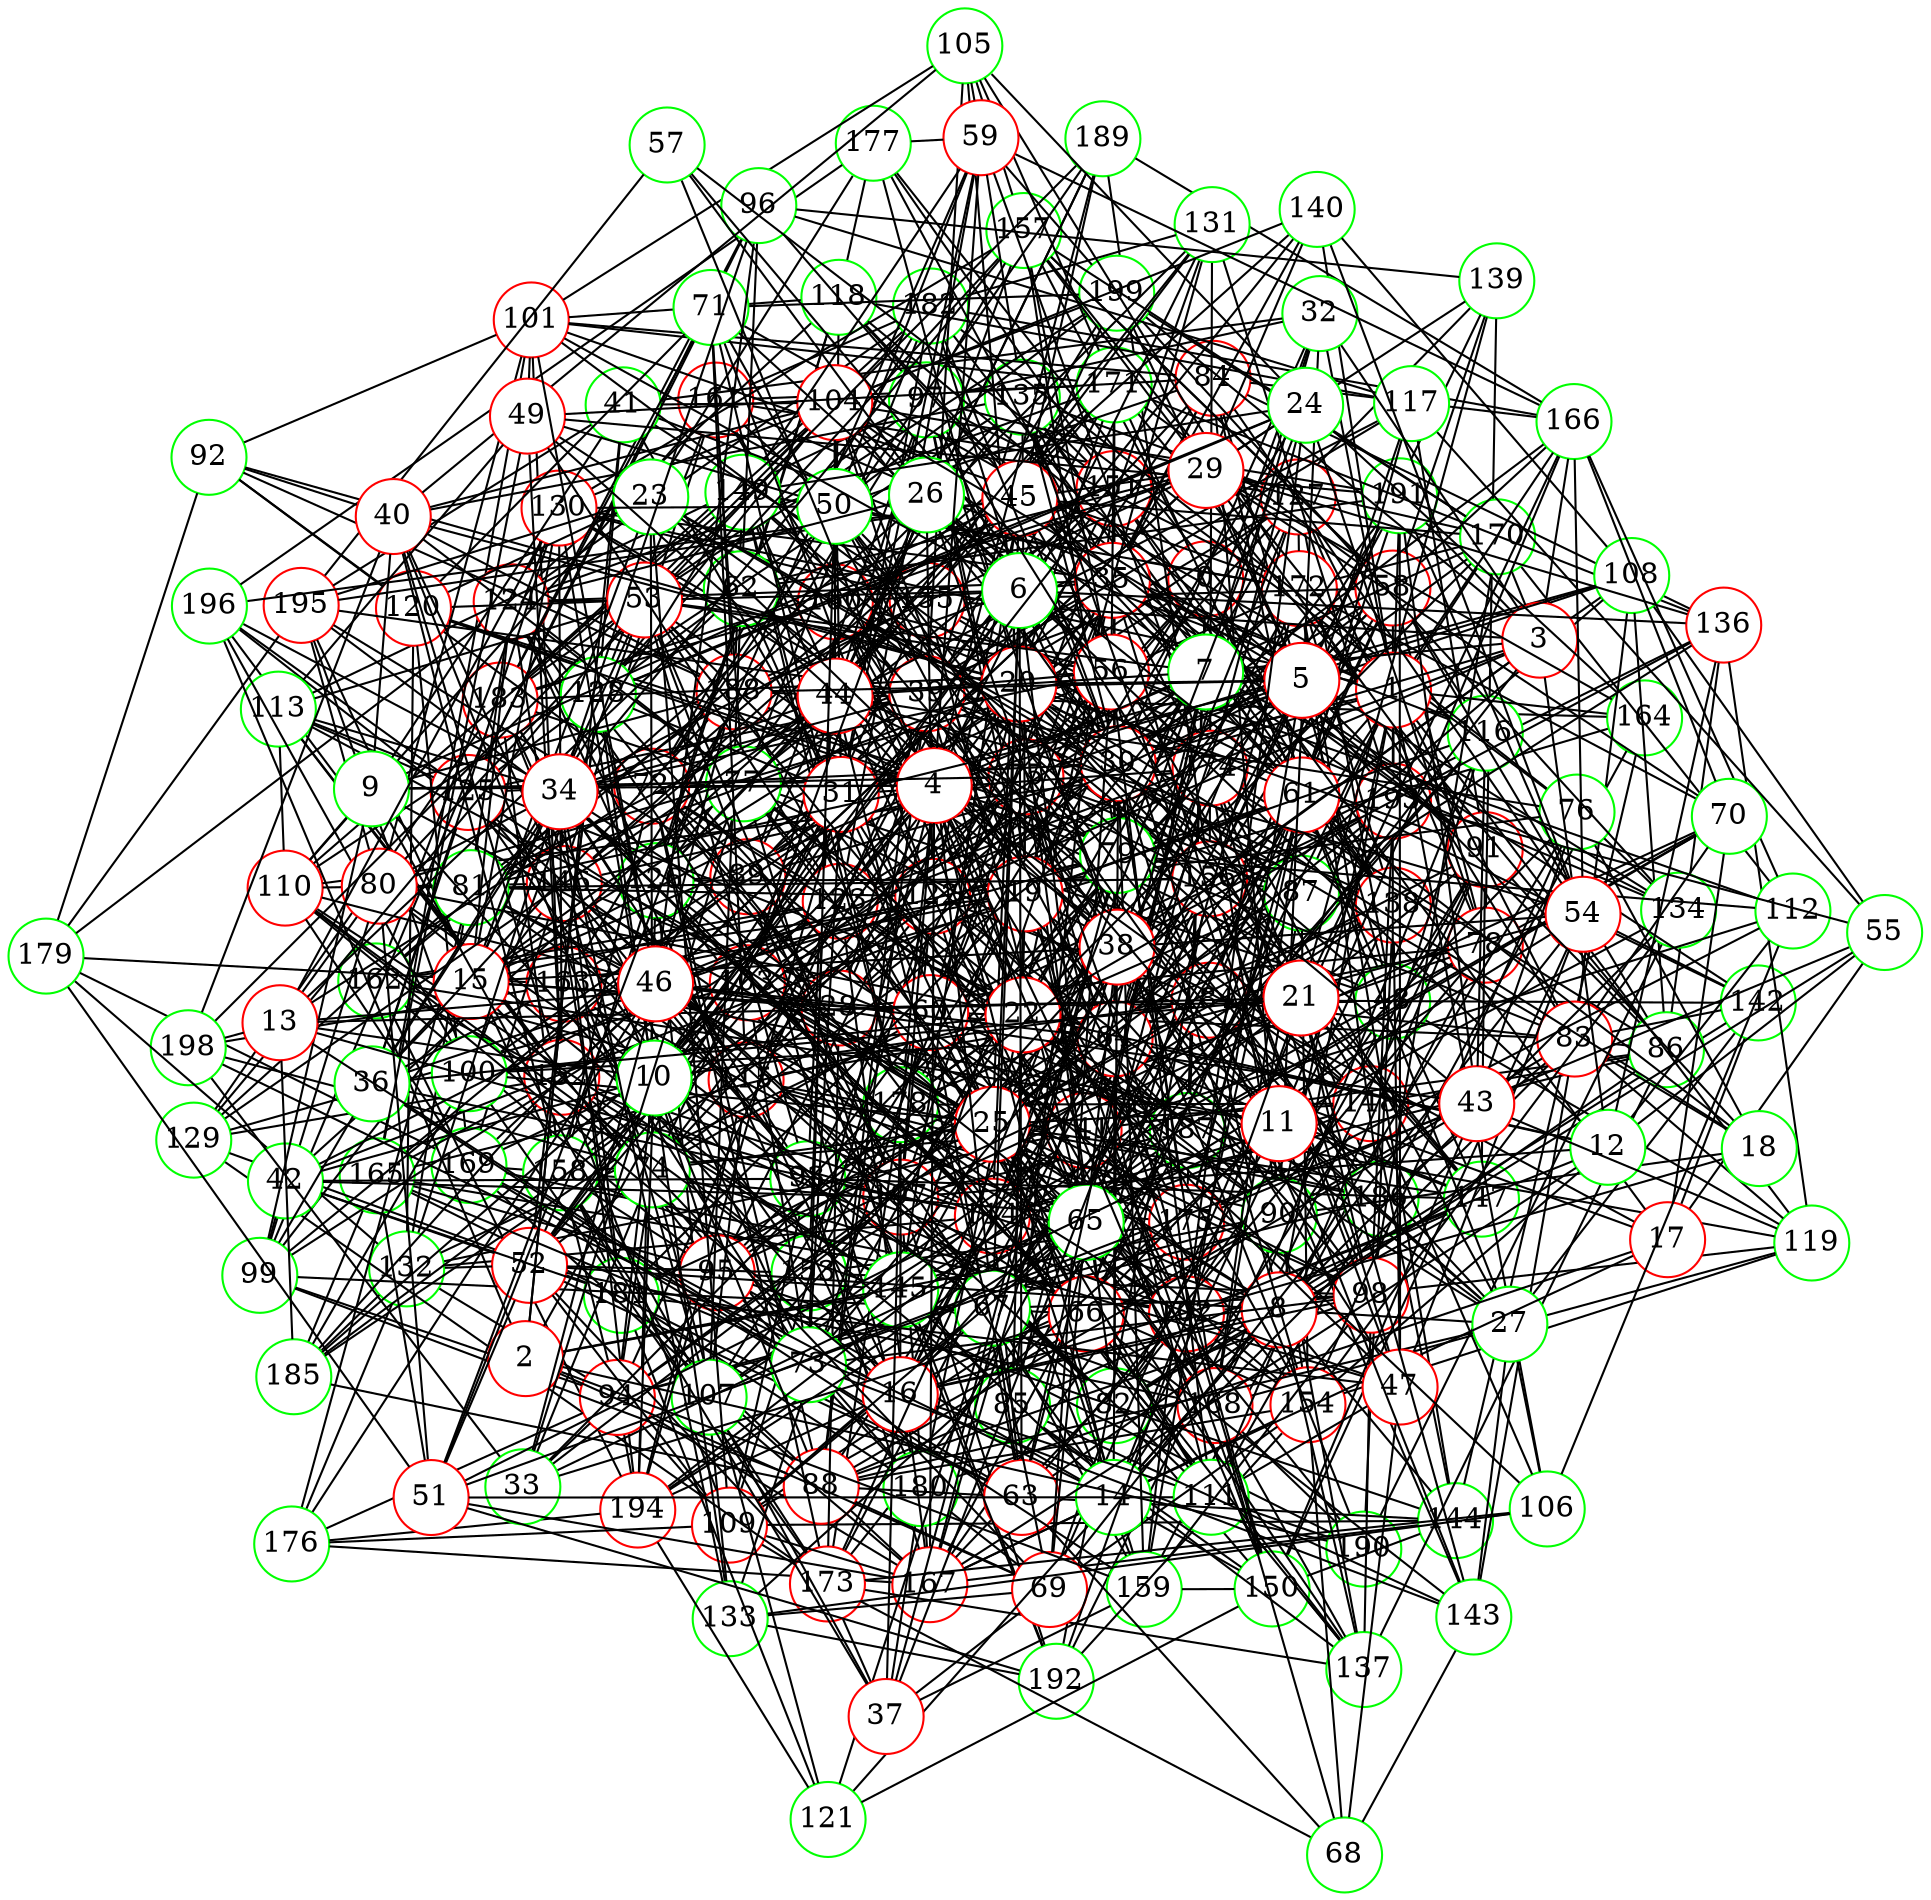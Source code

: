 graph {
graph ["layout"="fdp"]
node ["style"="filled","fillcolor"="white","fixedsize"="true","shape"="circle"]
"0" ["color"="red"]
"48" ["color"="green"]
"192" ["color"="green"]
"197" ["color"="red"]
"78" ["color"="red"]
"139" ["color"="green"]
"156" ["color"="red"]
"160" ["color"="red"]
"161" ["color"="red"]
"182" ["color"="green"]
"183" ["color"="red"]
"169" ["color"="green"]
"179" ["color"="green"]
"195" ["color"="red"]
"175" ["color"="red"]
"178" ["color"="green"]
"171" ["color"="green"]
"187" ["color"="green"]
"194" ["color"="red"]
"191" ["color"="green"]
"162" ["color"="green"]
"174" ["color"="red"]
"177" ["color"="green"]
"193" ["color"="red"]
"196" ["color"="green"]
"186" ["color"="green"]
"189" ["color"="green"]
"114" ["color"="red"]
"163" ["color"="red"]
"198" ["color"="green"]
"132" ["color"="green"]
"176" ["color"="green"]
"167" ["color"="red"]
"181" ["color"="green"]
"185" ["color"="green"]
"141" ["color"="red"]
"150" ["color"="green"]
"168" ["color"="red"]
"190" ["color"="green"]
"159" ["color"="green"]
"154" ["color"="red"]
"158" ["color"="green"]
"173" ["color"="red"]
"137" ["color"="green"]
"184" ["color"="red"]
"148" ["color"="red"]
"155" ["color"="red"]
"199" ["color"="green"]
"93" ["color"="green"]
"109" ["color"="red"]
"144" ["color"="green"]
"164" ["color"="green"]
"188" ["color"="red"]
"172" ["color"="red"]
"152" ["color"="red"]
"165" ["color"="green"]
"180" ["color"="green"]
"153" ["color"="green"]
"122" ["color"="red"]
"127" ["color"="red"]
"135" ["color"="green"]
"138" ["color"="red"]
"151" ["color"="red"]
"157" ["color"="green"]
"170" ["color"="green"]
"146" ["color"="red"]
"147" ["color"="green"]
"82" ["color"="green"]
"102" ["color"="red"]
"119" ["color"="green"]
"136" ["color"="red"]
"142" ["color"="green"]
"125" ["color"="red"]
"84" ["color"="red"]
"101" ["color"="red"]
"105" ["color"="green"]
"118" ["color"="green"]
"124" ["color"="red"]
"130" ["color"="red"]
"126" ["color"="green"]
"133" ["color"="green"]
"166" ["color"="green"]
"89" ["color"="red"]
"97" ["color"="green"]
"103" ["color"="red"]
"129" ["color"="green"]
"113" ["color"="green"]
"99" ["color"="green"]
"123" ["color"="red"]
"149" ["color"="green"]
"90" ["color"="green"]
"115" ["color"="red"]
"91" ["color"="red"]
"111" ["color"="green"]
"117" ["color"="green"]
"94" ["color"="red"]
"58" ["color"="red"]
"116" ["color"="green"]
"85" ["color"="green"]
"143" ["color"="green"]
"88" ["color"="red"]
"98" ["color"="red"]
"86" ["color"="green"]
"108" ["color"="green"]
"140" ["color"="green"]
"95" ["color"="red"]
"72" ["color"="red"]
"75" ["color"="red"]
"87" ["color"="green"]
"120" ["color"="red"]
"92" ["color"="green"]
"28" ["color"="red"]
"83" ["color"="red"]
"60" ["color"="red"]
"64" ["color"="red"]
"100" ["color"="green"]
"66" ["color"="red"]
"76" ["color"="green"]
"134" ["color"="green"]
"131" ["color"="green"]
"74" ["color"="green"]
"110" ["color"="red"]
"145" ["color"="green"]
"121" ["color"="green"]
"62" ["color"="green"]
"96" ["color"="green"]
"107" ["color"="green"]
"63" ["color"="red"]
"67" ["color"="green"]
"69" ["color"="red"]
"80" ["color"="red"]
"68" ["color"="green"]
"1" ["color"="red"]
"32" ["color"="green"]
"41" ["color"="green"]
"128" ["color"="green"]
"104" ["color"="red"]
"35" ["color"="red"]
"77" ["color"="green"]
"61" ["color"="red"]
"79" ["color"="green"]
"112" ["color"="green"]
"71" ["color"="green"]
"8" ["color"="red"]
"14" ["color"="green"]
"17" ["color"="red"]
"19" ["color"="red"]
"39" ["color"="red"]
"52" ["color"="red"]
"42" ["color"="green"]
"27" ["color"="green"]
"106" ["color"="green"]
"70" ["color"="green"]
"55" ["color"="green"]
"25" ["color"="red"]
"45" ["color"="red"]
"31" ["color"="red"]
"73" ["color"="green"]
"53" ["color"="red"]
"56" ["color"="red"]
"57" ["color"="green"]
"59" ["color"="red"]
"30" ["color"="red"]
"16" ["color"="red"]
"18" ["color"="green"]
"20" ["color"="red"]
"40" ["color"="red"]
"81" ["color"="green"]
"2" ["color"="red"]
"3" ["color"="red"]
"65" ["color"="green"]
"7" ["color"="green"]
"44" ["color"="red"]
"54" ["color"="red"]
"15" ["color"="red"]
"36" ["color"="green"]
"38" ["color"="red"]
"47" ["color"="red"]
"49" ["color"="red"]
"50" ["color"="green"]
"23" ["color"="green"]
"22" ["color"="red"]
"12" ["color"="green"]
"26" ["color"="green"]
"4" ["color"="red"]
"9" ["color"="green"]
"5" ["color"="red"]
"29" ["color"="red"]
"6" ["color"="green"]
"10" ["color"="green"]
"13" ["color"="red"]
"11" ["color"="red"]
"33" ["color"="green"]
"21" ["color"="red"]
"24" ["color"="green"]
"34" ["color"="red"]
"37" ["color"="red"]
"43" ["color"="red"]
"46" ["color"="red"]
"51" ["color"="red"]
"0" -- "48"
"0" -- "115"
"0" -- "163"
"0" -- "135"
"0" -- "72"
"0" -- "153"
"0" -- "138"
"0" -- "139"
"0" -- "187"
"0" -- "28"
"0" -- "157"
"0" -- "175"
"48" -- "192"
"48" -- "78"
"48" -- "82"
"48" -- "147"
"48" -- "84"
"48" -- "119"
"48" -- "183"
"48" -- "58"
"48" -- "91"
"48" -- "188"
"48" -- "127"
"192" -- "197"
"78" -- "139"
"78" -- "114"
"78" -- "184"
"78" -- "155"
"78" -- "93"
"78" -- "127"
"78" -- "159"
"139" -- "156"
"156" -- "160"
"156" -- "192"
"156" -- "174"
"156" -- "189"
"160" -- "161"
"160" -- "162"
"160" -- "183"
"161" -- "182"
"161" -- "169"
"161" -- "171"
"161" -- "187"
"182" -- "183"
"169" -- "179"
"169" -- "175"
"179" -- "195"
"175" -- "178"
"187" -- "194"
"187" -- "197"
"187" -- "191"
"162" -- "194"
"174" -- "177"
"174" -- "178"
"174" -- "186"
"177" -- "193"
"177" -- "196"
"114" -- "163"
"114" -- "132"
"114" -- "137"
"114" -- "148"
"114" -- "156"
"114" -- "159"
"163" -- "198"
"163" -- "179"
"132" -- "176"
"132" -- "193"
"132" -- "179"
"132" -- "167"
"132" -- "183"
"132" -- "185"
"132" -- "141"
"176" -- "194"
"167" -- "197"
"167" -- "175"
"167" -- "176"
"167" -- "181"
"181" -- "195"
"141" -- "175"
"141" -- "150"
"141" -- "154"
"141" -- "186"
"141" -- "156"
"141" -- "158"
"150" -- "168"
"150" -- "159"
"168" -- "190"
"159" -- "175"
"154" -- "192"
"154" -- "167"
"154" -- "174"
"158" -- "168"
"158" -- "173"
"158" -- "183"
"173" -- "187"
"137" -- "178"
"137" -- "168"
"137" -- "184"
"137" -- "173"
"148" -- "178"
"155" -- "199"
"93" -- "160"
"93" -- "167"
"93" -- "109"
"93" -- "114"
"93" -- "146"
"93" -- "147"
"93" -- "183"
"109" -- "167"
"109" -- "173"
"109" -- "175"
"109" -- "144"
"109" -- "176"
"109" -- "152"
"109" -- "122"
"109" -- "187"
"144" -- "148"
"144" -- "164"
"144" -- "150"
"144" -- "167"
"144" -- "172"
"164" -- "186"
"164" -- "188"
"172" -- "186"
"152" -- "162"
"152" -- "196"
"152" -- "165"
"152" -- "180"
"152" -- "153"
"152" -- "185"
"152" -- "154"
"165" -- "185"
"180" -- "181"
"153" -- "160"
"153" -- "175"
"153" -- "190"
"122" -- "197"
"122" -- "168"
"122" -- "172"
"122" -- "173"
"122" -- "184"
"122" -- "187"
"122" -- "189"
"122" -- "158"
"122" -- "127"
"122" -- "159"
"127" -- "161"
"127" -- "135"
"127" -- "172"
"127" -- "141"
"127" -- "157"
"135" -- "138"
"135" -- "184"
"138" -- "172"
"138" -- "178"
"138" -- "182"
"138" -- "151"
"138" -- "153"
"138" -- "156"
"138" -- "190"
"151" -- "177"
"151" -- "171"
"157" -- "170"
"170" -- "199"
"170" -- "172"
"146" -- "194"
"146" -- "196"
"146" -- "197"
"146" -- "154"
"146" -- "187"
"147" -- "156"
"82" -- "163"
"82" -- "197"
"82" -- "102"
"82" -- "168"
"82" -- "142"
"82" -- "147"
"82" -- "150"
"82" -- "151"
"82" -- "125"
"102" -- "165"
"102" -- "167"
"102" -- "169"
"102" -- "141"
"102" -- "147"
"102" -- "119"
"119" -- "136"
"119" -- "168"
"119" -- "154"
"119" -- "187"
"136" -- "171"
"136" -- "156"
"142" -- "184"
"142" -- "155"
"125" -- "196"
"125" -- "153"
"84" -- "101"
"84" -- "166"
"84" -- "136"
"84" -- "89"
"84" -- "90"
"84" -- "123"
"84" -- "93"
"101" -- "165"
"101" -- "105"
"101" -- "171"
"101" -- "172"
"101" -- "118"
"101" -- "152"
"105" -- "171"
"105" -- "172"
"105" -- "157"
"118" -- "160"
"118" -- "177"
"118" -- "124"
"118" -- "126"
"118" -- "158"
"124" -- "130"
"124" -- "171"
"124" -- "179"
"124" -- "180"
"124" -- "181"
"124" -- "182"
"124" -- "187"
"124" -- "126"
"130" -- "162"
"130" -- "199"
"130" -- "152"
"130" -- "155"
"130" -- "157"
"126" -- "194"
"126" -- "133"
"126" -- "197"
"126" -- "135"
"126" -- "156"
"126" -- "127"
"133" -- "192"
"166" -- "182"
"166" -- "189"
"89" -- "192"
"89" -- "97"
"89" -- "99"
"89" -- "195"
"89" -- "197"
"89" -- "170"
"89" -- "180"
"89" -- "189"
"89" -- "126"
"97" -- "163"
"97" -- "103"
"97" -- "172"
"97" -- "141"
"97" -- "113"
"97" -- "183"
"97" -- "184"
"97" -- "157"
"103" -- "129"
"103" -- "164"
"103" -- "185"
"103" -- "122"
"103" -- "157"
"129" -- "181"
"129" -- "183"
"129" -- "152"
"129" -- "173"
"113" -- "152"
"113" -- "125"
"99" -- "146"
"99" -- "183"
"99" -- "123"
"123" -- "162"
"123" -- "167"
"123" -- "149"
"149" -- "172"
"149" -- "178"
"149" -- "188"
"90" -- "194"
"90" -- "103"
"90" -- "137"
"90" -- "109"
"90" -- "115"
"90" -- "91"
"90" -- "123"
"90" -- "94"
"115" -- "162"
"115" -- "194"
"115" -- "171"
"115" -- "175"
"115" -- "183"
"115" -- "184"
"115" -- "186"
"91" -- "97"
"91" -- "168"
"91" -- "111"
"91" -- "147"
"91" -- "117"
"91" -- "181"
"111" -- "197"
"111" -- "186"
"111" -- "123"
"111" -- "190"
"117" -- "118"
"117" -- "184"
"117" -- "175"
"94" -- "194"
"94" -- "99"
"94" -- "197"
"94" -- "199"
"94" -- "109"
"94" -- "176"
"94" -- "186"
"94" -- "158"
"58" -- "166"
"58" -- "103"
"58" -- "139"
"58" -- "171"
"58" -- "78"
"58" -- "116"
"58" -- "85"
"58" -- "86"
"58" -- "184"
"58" -- "155"
"58" -- "156"
"58" -- "157"
"58" -- "95"
"58" -- "127"
"116" -- "161"
"116" -- "148"
"116" -- "168"
"85" -- "137"
"85" -- "141"
"85" -- "143"
"85" -- "147"
"85" -- "150"
"85" -- "151"
"85" -- "88"
"85" -- "125"
"143" -- "184"
"88" -- "98"
"88" -- "99"
"88" -- "169"
"88" -- "144"
"88" -- "185"
"88" -- "154"
"88" -- "155"
"98" -- "193"
"98" -- "103"
"98" -- "137"
"98" -- "170"
"98" -- "153"
"98" -- "156"
"98" -- "159"
"86" -- "114"
"86" -- "148"
"86" -- "136"
"86" -- "184"
"86" -- "137"
"86" -- "171"
"86" -- "108"
"86" -- "141"
"86" -- "174"
"108" -- "197"
"108" -- "140"
"140" -- "146"
"95" -- "162"
"95" -- "165"
"95" -- "144"
"95" -- "113"
"95" -- "180"
"95" -- "150"
"95" -- "151"
"95" -- "158"
"72" -- "75"
"72" -- "171"
"72" -- "173"
"72" -- "175"
"72" -- "178"
"72" -- "182"
"72" -- "88"
"72" -- "123"
"72" -- "187"
"72" -- "92"
"72" -- "189"
"72" -- "158"
"75" -- "130"
"75" -- "105"
"75" -- "138"
"75" -- "108"
"75" -- "111"
"75" -- "82"
"75" -- "146"
"75" -- "178"
"75" -- "148"
"75" -- "85"
"75" -- "150"
"75" -- "87"
"87" -- "160"
"87" -- "193"
"87" -- "167"
"87" -- "136"
"87" -- "168"
"87" -- "120"
"87" -- "154"
"87" -- "95"
"120" -- "132"
"120" -- "169"
"120" -- "156"
"92" -- "179"
"92" -- "101"
"92" -- "120"
"92" -- "188"
"28" -- "195"
"28" -- "103"
"28" -- "135"
"28" -- "72"
"28" -- "172"
"28" -- "173"
"28" -- "78"
"28" -- "111"
"28" -- "48"
"28" -- "113"
"28" -- "83"
"28" -- "184"
"28" -- "185"
"28" -- "58"
"28" -- "154"
"28" -- "60"
"28" -- "124"
"83" -- "108"
"83" -- "172"
"83" -- "142"
"83" -- "143"
"83" -- "119"
"83" -- "90"
"83" -- "186"
"83" -- "127"
"60" -- "64"
"60" -- "66"
"60" -- "131"
"60" -- "133"
"60" -- "74"
"60" -- "178"
"60" -- "186"
"60" -- "156"
"60" -- "93"
"60" -- "62"
"60" -- "190"
"60" -- "63"
"64" -- "100"
"64" -- "171"
"64" -- "172"
"64" -- "173"
"64" -- "113"
"64" -- "82"
"64" -- "150"
"64" -- "88"
"64" -- "93"
"100" -- "195"
"100" -- "196"
"100" -- "185"
"100" -- "141"
"100" -- "173"
"100" -- "127"
"66" -- "99"
"66" -- "197"
"66" -- "137"
"66" -- "76"
"66" -- "172"
"66" -- "143"
"66" -- "187"
"66" -- "188"
"66" -- "126"
"76" -- "134"
"76" -- "182"
"76" -- "135"
"76" -- "122"
"76" -- "154"
"134" -- "199"
"134" -- "154"
"134" -- "190"
"131" -- "160"
"131" -- "193"
"131" -- "182"
"131" -- "155"
"131" -- "174"
"74" -- "198"
"74" -- "110"
"74" -- "121"
"74" -- "155"
"74" -- "94"
"110" -- "161"
"110" -- "135"
"110" -- "169"
"110" -- "174"
"110" -- "113"
"110" -- "145"
"110" -- "146"
"110" -- "149"
"110" -- "153"
"145" -- "192"
"145" -- "197"
"145" -- "172"
"145" -- "148"
"145" -- "152"
"121" -- "194"
"121" -- "181"
"121" -- "150"
"62" -- "96"
"62" -- "148"
"62" -- "107"
"62" -- "125"
"62" -- "174"
"62" -- "191"
"96" -- "97"
"96" -- "117"
"96" -- "183"
"96" -- "139"
"96" -- "125"
"107" -- "114"
"107" -- "146"
"107" -- "115"
"107" -- "167"
"107" -- "141"
"63" -- "114"
"63" -- "67"
"63" -- "68"
"63" -- "165"
"63" -- "86"
"63" -- "169"
"63" -- "78"
"63" -- "174"
"67" -- "98"
"67" -- "69"
"67" -- "170"
"67" -- "109"
"67" -- "80"
"67" -- "116"
"67" -- "184"
"67" -- "121"
"67" -- "124"
"67" -- "159"
"69" -- "193"
"69" -- "133"
"69" -- "82"
"69" -- "180"
"69" -- "88"
"69" -- "154"
"80" -- "99"
"80" -- "195"
"80" -- "85"
"80" -- "101"
"80" -- "182"
"80" -- "122"
"80" -- "155"
"68" -- "168"
"68" -- "154"
"68" -- "173"
"68" -- "143"
"1" -- "32"
"1" -- "193"
"1" -- "66"
"1" -- "130"
"1" -- "35"
"1" -- "164"
"1" -- "166"
"1" -- "71"
"1" -- "8"
"1" -- "106"
"1" -- "75"
"1" -- "140"
"1" -- "87"
"1" -- "119"
"1" -- "89"
"1" -- "90"
"1" -- "61"
"1" -- "157"
"1" -- "191"
"32" -- "64"
"32" -- "97"
"32" -- "114"
"32" -- "41"
"32" -- "90"
"41" -- "128"
"41" -- "195"
"41" -- "116"
"41" -- "104"
"41" -- "155"
"128" -- "161"
"128" -- "163"
"128" -- "133"
"128" -- "151"
"128" -- "157"
"104" -- "128"
"104" -- "198"
"104" -- "140"
"104" -- "174"
"104" -- "147"
"104" -- "149"
"104" -- "183"
"104" -- "191"
"35" -- "130"
"35" -- "197"
"35" -- "135"
"35" -- "140"
"35" -- "77"
"35" -- "142"
"35" -- "178"
"35" -- "115"
"35" -- "84"
"35" -- "180"
"35" -- "118"
"35" -- "89"
"35" -- "122"
"35" -- "91"
"35" -- "124"
"35" -- "61"
"77" -- "161"
"77" -- "168"
"77" -- "171"
"77" -- "145"
"77" -- "148"
"77" -- "182"
"77" -- "151"
"77" -- "123"
"61" -- "64"
"61" -- "160"
"61" -- "102"
"61" -- "135"
"61" -- "168"
"61" -- "138"
"61" -- "171"
"61" -- "79"
"61" -- "175"
"61" -- "84"
"61" -- "180"
"61" -- "118"
"61" -- "153"
"79" -- "130"
"79" -- "163"
"79" -- "197"
"79" -- "167"
"79" -- "112"
"79" -- "83"
"79" -- "120"
"79" -- "122"
"79" -- "157"
"79" -- "191"
"112" -- "166"
"112" -- "170"
"112" -- "141"
"112" -- "175"
"71" -- "178"
"71" -- "115"
"71" -- "183"
"71" -- "199"
"71" -- "120"
"71" -- "122"
"71" -- "188"
"71" -- "125"
"8" -- "134"
"8" -- "103"
"8" -- "76"
"8" -- "14"
"8" -- "16"
"8" -- "144"
"8" -- "82"
"8" -- "115"
"8" -- "55"
"8" -- "152"
"8" -- "121"
"8" -- "27"
"8" -- "125"
"8" -- "95"
"14" -- "197"
"14" -- "102"
"14" -- "198"
"14" -- "167"
"14" -- "138"
"14" -- "17"
"14" -- "145"
"14" -- "83"
"14" -- "148"
"14" -- "25"
"14" -- "30"
"17" -- "64"
"17" -- "19"
"17" -- "180"
"17" -- "70"
"17" -- "55"
"17" -- "151"
"17" -- "142"
"19" -- "160"
"19" -- "97"
"19" -- "162"
"19" -- "35"
"19" -- "131"
"19" -- "163"
"19" -- "39"
"19" -- "135"
"19" -- "104"
"19" -- "42"
"19" -- "107"
"19" -- "116"
"19" -- "85"
"19" -- "181"
"19" -- "150"
"19" -- "154"
"19" -- "27"
"19" -- "61"
"39" -- "98"
"39" -- "67"
"39" -- "195"
"39" -- "71"
"39" -- "104"
"39" -- "105"
"39" -- "138"
"39" -- "140"
"39" -- "52"
"39" -- "117"
"39" -- "88"
"39" -- "186"
"39" -- "125"
"52" -- "128"
"52" -- "132"
"52" -- "103"
"52" -- "168"
"52" -- "74"
"52" -- "77"
"52" -- "109"
"52" -- "173"
"52" -- "145"
"52" -- "153"
"52" -- "63"
"42" -- "99"
"42" -- "52"
"42" -- "181"
"42" -- "197"
"42" -- "123"
"42" -- "155"
"42" -- "93"
"27" -- "88"
"27" -- "184"
"27" -- "106"
"27" -- "122"
"27" -- "123"
"27" -- "61"
"27" -- "142"
"27" -- "174"
"27" -- "143"
"106" -- "112"
"106" -- "144"
"106" -- "148"
"106" -- "133"
"106" -- "173"
"70" -- "145"
"70" -- "83"
"70" -- "197"
"70" -- "166"
"70" -- "187"
"70" -- "172"
"70" -- "78"
"55" -- "193"
"55" -- "117"
"55" -- "108"
"55" -- "175"
"25" -- "128"
"25" -- "193"
"25" -- "98"
"25" -- "103"
"25" -- "168"
"25" -- "137"
"25" -- "74"
"25" -- "138"
"25" -- "45"
"25" -- "79"
"25" -- "111"
"25" -- "147"
"25" -- "148"
"25" -- "149"
"25" -- "181"
"25" -- "87"
"25" -- "184"
"25" -- "94"
"25" -- "31"
"45" -- "195"
"45" -- "196"
"45" -- "134"
"45" -- "170"
"45" -- "171"
"45" -- "145"
"45" -- "146"
"45" -- "148"
"45" -- "91"
"45" -- "126"
"31" -- "128"
"31" -- "194"
"31" -- "165"
"31" -- "104"
"31" -- "168"
"31" -- "41"
"31" -- "73"
"31" -- "108"
"31" -- "172"
"31" -- "174"
"31" -- "53"
"31" -- "182"
"31" -- "90"
"31" -- "59"
"73" -- "98"
"73" -- "163"
"73" -- "103"
"73" -- "183"
"73" -- "156"
"73" -- "141"
"73" -- "127"
"73" -- "143"
"53" -- "129"
"53" -- "100"
"53" -- "197"
"53" -- "199"
"53" -- "141"
"53" -- "113"
"53" -- "56"
"53" -- "120"
"53" -- "184"
"53" -- "89"
"53" -- "124"
"53" -- "188"
"53" -- "93"
"53" -- "189"
"56" -- "160"
"56" -- "69"
"56" -- "134"
"56" -- "71"
"56" -- "74"
"56" -- "171"
"56" -- "111"
"56" -- "80"
"56" -- "112"
"56" -- "145"
"56" -- "183"
"56" -- "57"
"56" -- "157"
"57" -- "195"
"57" -- "151"
"59" -- "177"
"59" -- "149"
"59" -- "166"
"59" -- "135"
"59" -- "199"
"59" -- "105"
"59" -- "123"
"59" -- "126"
"59" -- "174"
"30" -- "32"
"30" -- "166"
"30" -- "39"
"30" -- "135"
"30" -- "168"
"30" -- "45"
"30" -- "79"
"30" -- "175"
"30" -- "182"
"30" -- "185"
"30" -- "154"
"30" -- "125"
"30" -- "159"
"16" -- "98"
"16" -- "165"
"16" -- "169"
"16" -- "110"
"16" -- "174"
"16" -- "79"
"16" -- "111"
"16" -- "18"
"16" -- "114"
"16" -- "178"
"16" -- "115"
"16" -- "116"
"16" -- "153"
"18" -- "83"
"18" -- "20"
"18" -- "90"
"18" -- "91"
"18" -- "76"
"18" -- "61"
"20" -- "101"
"20" -- "40"
"20" -- "74"
"20" -- "171"
"20" -- "48"
"20" -- "81"
"20" -- "177"
"20" -- "82"
"20" -- "147"
"20" -- "87"
"20" -- "91"
"20" -- "60"
"20" -- "92"
"20" -- "156"
"20" -- "190"
"40" -- "198"
"40" -- "135"
"40" -- "104"
"40" -- "105"
"40" -- "74"
"40" -- "77"
"40" -- "146"
"40" -- "152"
"40" -- "92"
"40" -- "188"
"40" -- "158"
"81" -- "176"
"81" -- "129"
"81" -- "115"
"81" -- "117"
"81" -- "124"
"81" -- "156"
"81" -- "188"
"2" -- "145"
"2" -- "163"
"2" -- "196"
"2" -- "69"
"2" -- "41"
"2" -- "90"
"2" -- "190"
"2" -- "31"
"2" -- "159"
"3" -- "32"
"3" -- "65"
"3" -- "166"
"3" -- "7"
"3" -- "199"
"3" -- "170"
"3" -- "12"
"3" -- "108"
"3" -- "178"
"3" -- "122"
"3" -- "123"
"3" -- "155"
"3" -- "156"
"3" -- "30"
"3" -- "191"
"65" -- "160"
"65" -- "194"
"65" -- "69"
"65" -- "102"
"65" -- "109"
"65" -- "81"
"65" -- "114"
"65" -- "149"
"65" -- "155"
"65" -- "126"
"7" -- "32"
"7" -- "65"
"7" -- "193"
"7" -- "134"
"7" -- "104"
"7" -- "44"
"7" -- "45"
"7" -- "141"
"7" -- "15"
"7" -- "19"
"7" -- "53"
"7" -- "22"
"7" -- "123"
"7" -- "63"
"44" -- "129"
"44" -- "98"
"44" -- "131"
"44" -- "104"
"44" -- "76"
"44" -- "85"
"44" -- "54"
"44" -- "56"
"44" -- "156"
"44" -- "189"
"44" -- "126"
"54" -- "64"
"54" -- "65"
"54" -- "84"
"54" -- "69"
"54" -- "150"
"54" -- "166"
"54" -- "140"
"54" -- "142"
"54" -- "191"
"15" -- "128"
"15" -- "130"
"15" -- "36"
"15" -- "69"
"15" -- "38"
"15" -- "39"
"15" -- "77"
"15" -- "53"
"15" -- "23"
"15" -- "123"
"15" -- "28"
"15" -- "60"
"15" -- "124"
"15" -- "31"
"36" -- "114"
"36" -- "130"
"36" -- "99"
"36" -- "163"
"36" -- "149"
"36" -- "122"
"36" -- "188"
"36" -- "125"
"36" -- "159"
"38" -- "65"
"38" -- "97"
"38" -- "167"
"38" -- "136"
"38" -- "107"
"38" -- "173"
"38" -- "47"
"38" -- "49"
"38" -- "50"
"38" -- "54"
"38" -- "95"
"38" -- "127"
"38" -- "191"
"47" -- "68"
"47" -- "181"
"47" -- "54"
"47" -- "74"
"47" -- "138"
"47" -- "156"
"47" -- "93"
"47" -- "174"
"47" -- "111"
"47" -- "191"
"49" -- "113"
"49" -- "50"
"49" -- "84"
"49" -- "101"
"49" -- "165"
"49" -- "152"
"49" -- "123"
"49" -- "191"
"50" -- "64"
"50" -- "161"
"50" -- "130"
"50" -- "199"
"50" -- "72"
"50" -- "104"
"50" -- "73"
"50" -- "172"
"50" -- "84"
"50" -- "186"
"50" -- "59"
"50" -- "155"
"23" -- "49"
"23" -- "177"
"23" -- "83"
"23" -- "195"
"23" -- "38"
"23" -- "39"
"23" -- "120"
"23" -- "74"
"23" -- "109"
"23" -- "30"
"22" -- "160"
"22" -- "193"
"22" -- "36"
"22" -- "165"
"22" -- "39"
"22" -- "106"
"22" -- "170"
"22" -- "77"
"22" -- "47"
"22" -- "80"
"22" -- "178"
"22" -- "147"
"22" -- "87"
"22" -- "57"
"22" -- "90"
"22" -- "123"
"12" -- "64"
"12" -- "112"
"12" -- "197"
"12" -- "22"
"12" -- "102"
"12" -- "55"
"12" -- "167"
"12" -- "136"
"12" -- "26"
"12" -- "154"
"26" -- "162"
"26" -- "103"
"26" -- "135"
"26" -- "57"
"26" -- "122"
"26" -- "44"
"26" -- "124"
"26" -- "61"
"26" -- "30"
"26" -- "175"
"4" -- "160"
"4" -- "131"
"4" -- "197"
"4" -- "102"
"4" -- "39"
"4" -- "167"
"4" -- "72"
"4" -- "9"
"4" -- "108"
"4" -- "14"
"4" -- "175"
"4" -- "81"
"4" -- "178"
"4" -- "52"
"4" -- "148"
"4" -- "150"
"4" -- "153"
"4" -- "122"
"4" -- "59"
"4" -- "123"
"4" -- "28"
"4" -- "189"
"4" -- "158"
"9" -- "16"
"9" -- "99"
"9" -- "40"
"9" -- "25"
"9" -- "41"
"9" -- "75"
"9" -- "107"
"9" -- "188"
"9" -- "45"
"9" -- "110"
"5" -- "64"
"5" -- "199"
"5" -- "104"
"5" -- "74"
"5" -- "170"
"5" -- "75"
"5" -- "20"
"5" -- "86"
"5" -- "118"
"5" -- "58"
"5" -- "123"
"5" -- "156"
"5" -- "188"
"5" -- "29"
"5" -- "31"
"5" -- "159"
"5" -- "191"
"29" -- "160"
"29" -- "97"
"29" -- "164"
"29" -- "70"
"29" -- "136"
"29" -- "169"
"29" -- "170"
"29" -- "139"
"29" -- "140"
"29" -- "45"
"29" -- "183"
"29" -- "152"
"29" -- "91"
"29" -- "188"
"29" -- "157"
"29" -- "62"
"6" -- "160"
"6" -- "35"
"6" -- "67"
"6" -- "101"
"6" -- "136"
"6" -- "10"
"6" -- "141"
"6" -- "114"
"6" -- "52"
"6" -- "53"
"6" -- "182"
"6" -- "188"
"6" -- "30"
"6" -- "63"
"10" -- "130"
"10" -- "194"
"10" -- "163"
"10" -- "169"
"10" -- "42"
"10" -- "75"
"10" -- "13"
"10" -- "114"
"10" -- "151"
"10" -- "183"
"10" -- "88"
"10" -- "184"
"10" -- "94"
"10" -- "31"
"10" -- "95"
"13" -- "80"
"13" -- "130"
"13" -- "197"
"13" -- "198"
"13" -- "103"
"13" -- "72"
"13" -- "184"
"13" -- "73"
"13" -- "185"
"13" -- "62"
"11" -- "160"
"11" -- "33"
"11" -- "162"
"11" -- "35"
"11" -- "163"
"11" -- "133"
"11" -- "134"
"11" -- "166"
"11" -- "135"
"11" -- "143"
"11" -- "50"
"11" -- "82"
"11" -- "147"
"11" -- "27"
"33" -- "66"
"33" -- "178"
"33" -- "197"
"33" -- "198"
"33" -- "74"
"33" -- "188"
"33" -- "77"
"33" -- "94"
"21" -- "192"
"21" -- "97"
"21" -- "98"
"21" -- "194"
"21" -- "100"
"21" -- "149"
"21" -- "166"
"21" -- "91"
"21" -- "139"
"21" -- "28"
"21" -- "95"
"21" -- "143"
"24" -- "128"
"24" -- "160"
"24" -- "114"
"24" -- "164"
"24" -- "149"
"24" -- "102"
"24" -- "105"
"24" -- "60"
"24" -- "29"
"24" -- "78"
"24" -- "174"
"34" -- "96"
"34" -- "66"
"34" -- "36"
"34" -- "132"
"34" -- "196"
"34" -- "133"
"34" -- "39"
"34" -- "44"
"34" -- "141"
"34" -- "113"
"34" -- "114"
"34" -- "146"
"34" -- "181"
"34" -- "56"
"34" -- "157"
"34" -- "126"
"37" -- "178"
"37" -- "180"
"37" -- "69"
"37" -- "107"
"37" -- "156"
"37" -- "173"
"37" -- "158"
"37" -- "79"
"37" -- "159"
"43" -- "116"
"43" -- "149"
"43" -- "150"
"43" -- "119"
"43" -- "88"
"43" -- "107"
"43" -- "76"
"43" -- "46"
"43" -- "191"
"46" -- "64"
"46" -- "96"
"46" -- "128"
"46" -- "101"
"46" -- "102"
"46" -- "110"
"46" -- "174"
"46" -- "79"
"46" -- "176"
"46" -- "81"
"46" -- "82"
"46" -- "60"
"46" -- "93"
"51" -- "80"
"51" -- "192"
"51" -- "114"
"51" -- "179"
"51" -- "52"
"51" -- "165"
"51" -- "167"
"51" -- "188"
"51" -- "158"
"51" -- "111"
"51" -- "175"
}